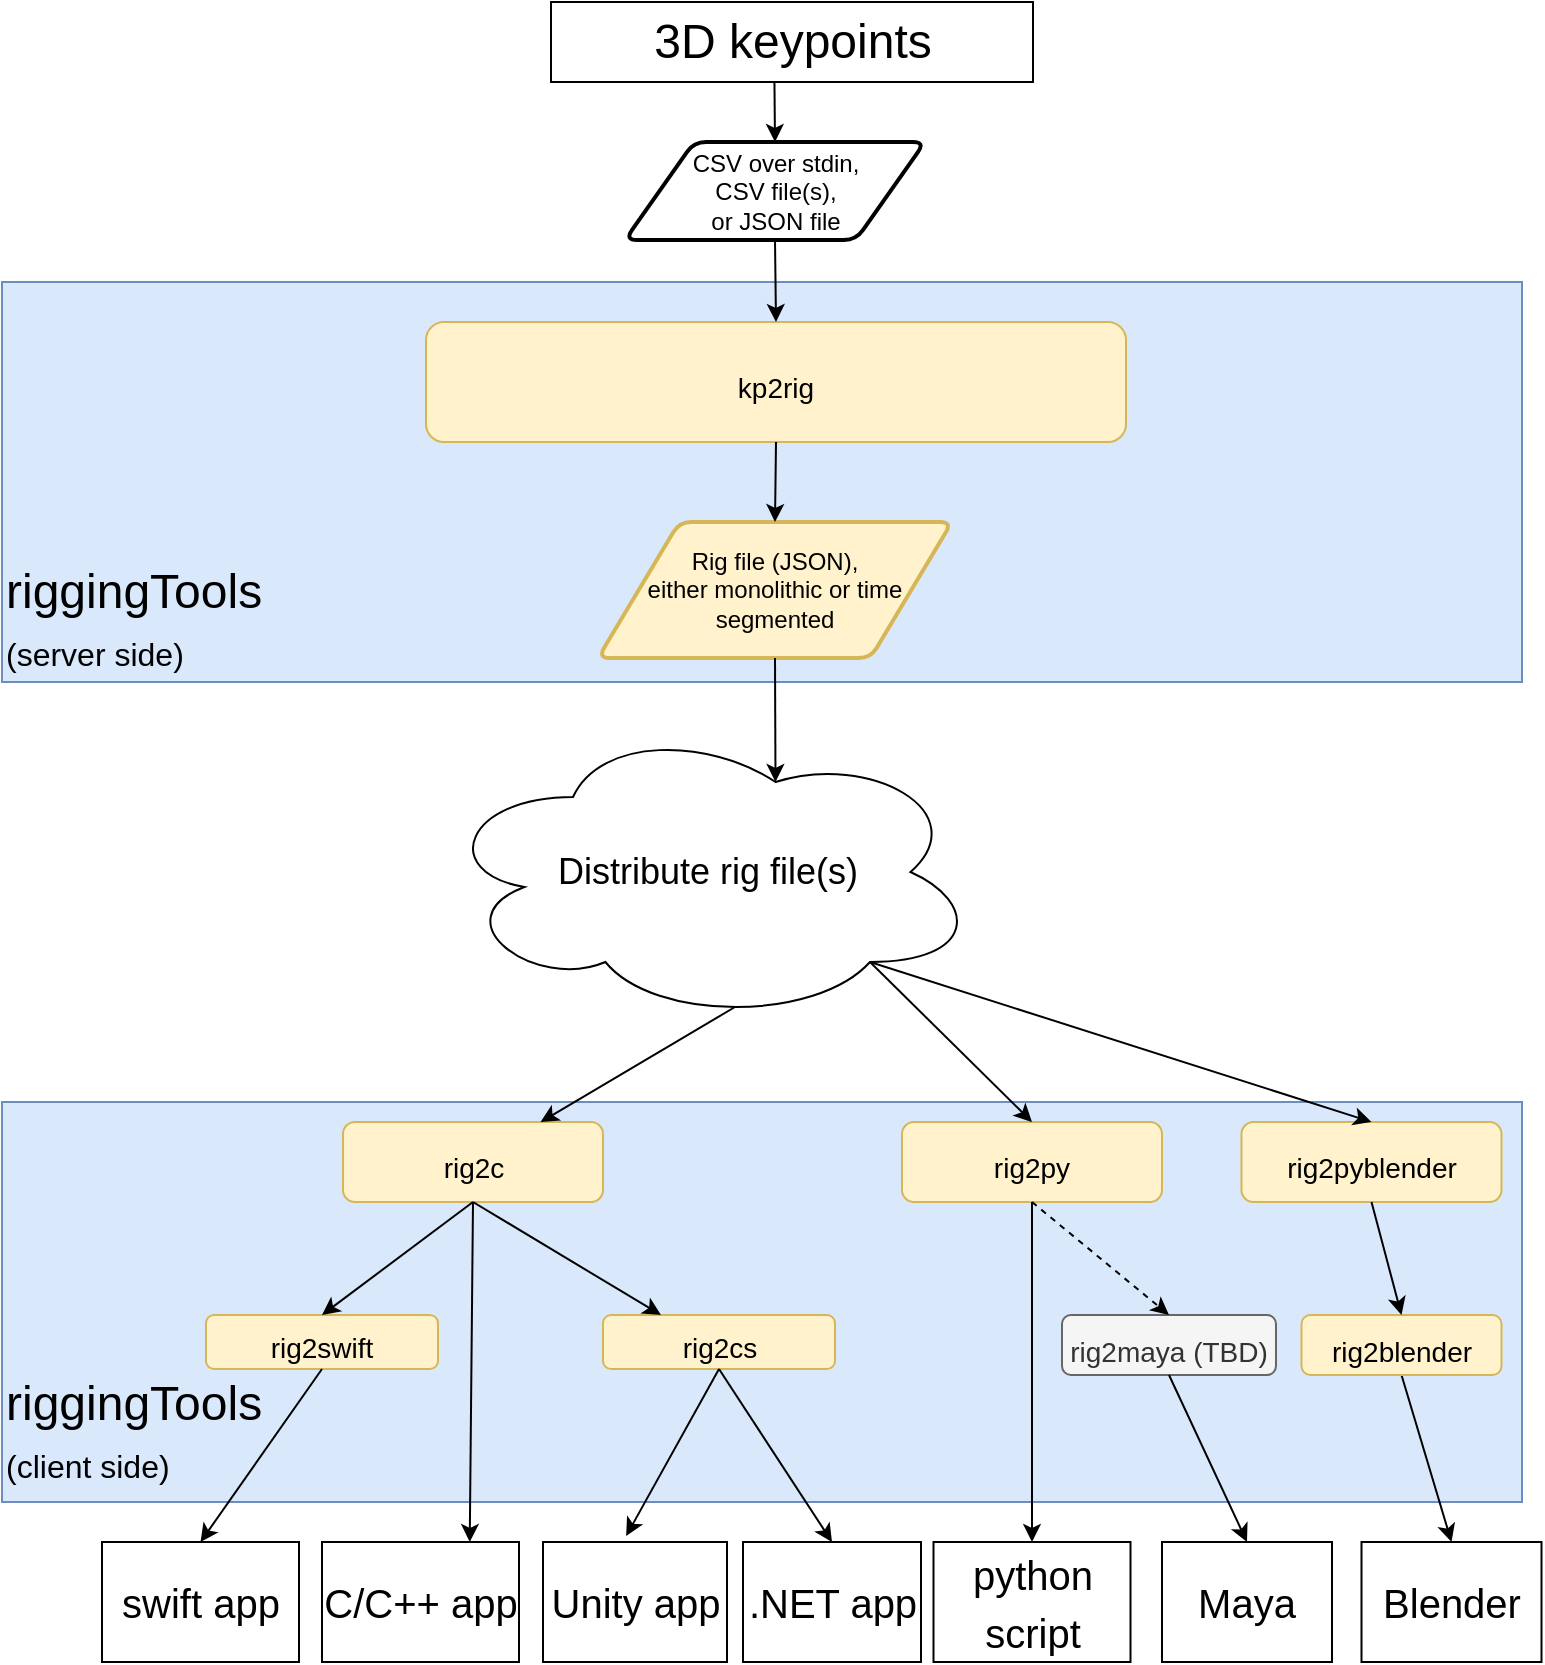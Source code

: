 <mxfile version="13.1.5" type="device"><diagram id="k1qqJErUb6icCIDbzANZ" name="Page-1"><mxGraphModel dx="1484" dy="1050" grid="1" gridSize="10" guides="1" tooltips="1" connect="1" arrows="1" fold="1" page="1" pageScale="1" pageWidth="850" pageHeight="1100" math="0" shadow="0"><root><mxCell id="0"/><mxCell id="1" parent="0"/><mxCell id="xDI0QbN_gcF1jml7bGXz-11" value="" style="rounded=0;whiteSpace=wrap;html=1;fillColor=#dae8fc;fontSize=24;align=left;strokeColor=#6c8ebf;" parent="1" vertex="1"><mxGeometry y="290" width="760" height="200" as="geometry"/></mxCell><mxCell id="xDI0QbN_gcF1jml7bGXz-10" value="&lt;span style=&quot;white-space: normal&quot;&gt;3D keypoints&lt;/span&gt;" style="rounded=0;whiteSpace=wrap;html=1;fillColor=#F8EBFF;fontSize=24;align=center;strokeColor=#9673a6;" parent="1" vertex="1"><mxGeometry x="291.5" y="150" width="217" height="40" as="geometry"/></mxCell><mxCell id="xDI0QbN_gcF1jml7bGXz-2" value="CSV over stdin,&lt;br&gt;CSV file(s),&lt;br&gt;or JSON file" style="shape=parallelogram;html=1;strokeWidth=2;perimeter=parallelogramPerimeter;whiteSpace=wrap;rounded=1;arcSize=12;size=0.23;" parent="1" vertex="1"><mxGeometry x="311.5" y="220" width="150" height="49" as="geometry"/></mxCell><mxCell id="xDI0QbN_gcF1jml7bGXz-8" value="riggingTools&lt;br&gt;&lt;font style=&quot;font-size: 16px&quot;&gt;(server side)&lt;/font&gt;" style="text;html=1;strokeColor=none;fillColor=none;align=left;verticalAlign=middle;whiteSpace=wrap;rounded=0;fontSize=24;" parent="1" vertex="1"><mxGeometry y="427" width="260" height="63" as="geometry"/></mxCell><mxCell id="xDI0QbN_gcF1jml7bGXz-15" value="" style="endArrow=classic;html=1;fontSize=24;exitX=0.476;exitY=0.975;exitDx=0;exitDy=0;exitPerimeter=0;" parent="1" edge="1"><mxGeometry width="50" height="50" relative="1" as="geometry"><mxPoint x="386.216" y="189" as="sourcePoint"/><mxPoint x="386.5" y="220" as="targetPoint"/></mxGeometry></mxCell><mxCell id="xDI0QbN_gcF1jml7bGXz-21" value="&lt;span style=&quot;white-space: normal&quot;&gt;&lt;font style=&quot;font-size: 14px&quot;&gt;kp2rig&lt;/font&gt;&lt;/span&gt;" style="rounded=1;whiteSpace=wrap;html=1;fillColor=#fff2cc;fontSize=24;align=center;strokeColor=#d6b656;" parent="1" vertex="1"><mxGeometry x="212" y="310" width="350" height="60" as="geometry"/></mxCell><mxCell id="xDI0QbN_gcF1jml7bGXz-22" value="" style="endArrow=classic;html=1;fontSize=24;entryX=0.5;entryY=0;entryDx=0;entryDy=0;exitX=0.5;exitY=1;exitDx=0;exitDy=0;" parent="1" source="xDI0QbN_gcF1jml7bGXz-2" target="xDI0QbN_gcF1jml7bGXz-21" edge="1"><mxGeometry width="50" height="50" relative="1" as="geometry"><mxPoint x="580" y="260" as="sourcePoint"/><mxPoint x="580" y="290" as="targetPoint"/></mxGeometry></mxCell><mxCell id="xDI0QbN_gcF1jml7bGXz-35" value="Rig file (JSON),&lt;br&gt;either monolithic or time segmented" style="shape=parallelogram;html=1;strokeWidth=2;perimeter=parallelogramPerimeter;whiteSpace=wrap;rounded=1;arcSize=12;size=0.23;fillColor=#fff2cc;strokeColor=#d6b656;" parent="1" vertex="1"><mxGeometry x="298" y="410" width="177" height="68" as="geometry"/></mxCell><mxCell id="xDI0QbN_gcF1jml7bGXz-36" value="" style="endArrow=classic;html=1;fontSize=24;entryX=0.5;entryY=0;entryDx=0;entryDy=0;exitX=0.5;exitY=1;exitDx=0;exitDy=0;" parent="1" source="xDI0QbN_gcF1jml7bGXz-21" target="xDI0QbN_gcF1jml7bGXz-35" edge="1"><mxGeometry width="50" height="50" relative="1" as="geometry"><mxPoint x="60" y="930" as="sourcePoint"/><mxPoint x="110" y="880" as="targetPoint"/></mxGeometry></mxCell><mxCell id="xDI0QbN_gcF1jml7bGXz-37" value="Distribute rig file(s)" style="ellipse;shape=cloud;whiteSpace=wrap;html=1;rounded=0;fillColor=none;fontSize=18;align=center;" parent="1" vertex="1"><mxGeometry x="218" y="510" width="270" height="150" as="geometry"/></mxCell><mxCell id="xDI0QbN_gcF1jml7bGXz-38" value="" style="endArrow=classic;html=1;fontSize=18;entryX=0.625;entryY=0.2;entryDx=0;entryDy=0;entryPerimeter=0;exitX=0.5;exitY=1;exitDx=0;exitDy=0;" parent="1" source="xDI0QbN_gcF1jml7bGXz-35" target="xDI0QbN_gcF1jml7bGXz-37" edge="1"><mxGeometry width="50" height="50" relative="1" as="geometry"><mxPoint x="60" y="930" as="sourcePoint"/><mxPoint x="110" y="880" as="targetPoint"/></mxGeometry></mxCell><mxCell id="xDI0QbN_gcF1jml7bGXz-40" value="" style="rounded=0;whiteSpace=wrap;html=1;fillColor=#dae8fc;fontSize=24;align=left;strokeColor=#6c8ebf;" parent="1" vertex="1"><mxGeometry y="700" width="760" height="200" as="geometry"/></mxCell><mxCell id="xDI0QbN_gcF1jml7bGXz-41" value="riggingTools&lt;br&gt;&lt;font style=&quot;font-size: 16px&quot;&gt;(client side)&lt;/font&gt;" style="text;html=1;strokeColor=none;fillColor=none;align=left;verticalAlign=middle;whiteSpace=wrap;rounded=0;fontSize=24;" parent="1" vertex="1"><mxGeometry y="833.5" width="260" height="63" as="geometry"/></mxCell><mxCell id="xDI0QbN_gcF1jml7bGXz-42" value="&lt;span style=&quot;white-space: normal&quot;&gt;&lt;font style=&quot;font-size: 14px&quot;&gt;rig2c&lt;/font&gt;&lt;/span&gt;" style="rounded=1;whiteSpace=wrap;html=1;fillColor=#fff2cc;fontSize=24;align=center;strokeColor=#d6b656;" parent="1" vertex="1"><mxGeometry x="170.5" y="710" width="130" height="40" as="geometry"/></mxCell><mxCell id="xDI0QbN_gcF1jml7bGXz-50" value="" style="endArrow=classic;html=1;fontSize=18;exitX=0.55;exitY=0.95;exitDx=0;exitDy=0;exitPerimeter=0;" parent="1" source="xDI0QbN_gcF1jml7bGXz-37" target="xDI0QbN_gcF1jml7bGXz-42" edge="1"><mxGeometry width="50" height="50" relative="1" as="geometry"><mxPoint x="395" y="500" as="sourcePoint"/><mxPoint x="396.25" y="550" as="targetPoint"/></mxGeometry></mxCell><mxCell id="xDI0QbN_gcF1jml7bGXz-53" value="&lt;span style=&quot;white-space: normal&quot;&gt;&lt;font style=&quot;font-size: 14px&quot;&gt;rig2py&lt;/font&gt;&lt;/span&gt;" style="rounded=1;whiteSpace=wrap;html=1;fillColor=#fff2cc;fontSize=24;align=center;strokeColor=#d6b656;" parent="1" vertex="1"><mxGeometry x="450" y="710" width="130" height="40" as="geometry"/></mxCell><mxCell id="xDI0QbN_gcF1jml7bGXz-54" value="" style="endArrow=classic;html=1;fontSize=18;exitX=0.8;exitY=0.8;exitDx=0;exitDy=0;exitPerimeter=0;entryX=0.5;entryY=0;entryDx=0;entryDy=0;" parent="1" source="xDI0QbN_gcF1jml7bGXz-37" target="xDI0QbN_gcF1jml7bGXz-53" edge="1"><mxGeometry width="50" height="50" relative="1" as="geometry"><mxPoint x="376.3" y="662.5" as="sourcePoint"/><mxPoint x="357.212" y="712" as="targetPoint"/></mxGeometry></mxCell><mxCell id="xDI0QbN_gcF1jml7bGXz-55" value="&lt;span style=&quot;white-space: normal&quot;&gt;&lt;font style=&quot;font-size: 14px&quot;&gt;rig2cs&lt;/font&gt;&lt;/span&gt;" style="rounded=1;whiteSpace=wrap;html=1;fillColor=#fff2cc;fontSize=24;align=center;strokeColor=#d6b656;" parent="1" vertex="1"><mxGeometry x="300.5" y="806.5" width="116" height="27" as="geometry"/></mxCell><mxCell id="xDI0QbN_gcF1jml7bGXz-57" value="&lt;font style=&quot;font-size: 20px&quot;&gt;C/C++ app&lt;/font&gt;" style="rounded=0;whiteSpace=wrap;html=1;fontSize=24;align=center;" parent="1" vertex="1"><mxGeometry x="160" y="920" width="98.5" height="60" as="geometry"/></mxCell><mxCell id="xDI0QbN_gcF1jml7bGXz-58" value="&lt;font style=&quot;font-size: 20px&quot;&gt;Unity app&lt;/font&gt;" style="rounded=0;whiteSpace=wrap;html=1;fontSize=24;align=center;" parent="1" vertex="1"><mxGeometry x="270.5" y="920" width="92" height="60" as="geometry"/></mxCell><mxCell id="xDI0QbN_gcF1jml7bGXz-59" value="&lt;span style=&quot;white-space: normal&quot;&gt;&lt;font&gt;&lt;span style=&quot;font-size: 14px&quot;&gt;rig2pyblender&lt;/span&gt;&lt;br&gt;&lt;/font&gt;&lt;/span&gt;" style="rounded=1;whiteSpace=wrap;html=1;fillColor=#fff2cc;fontSize=24;align=center;strokeColor=#d6b656;" parent="1" vertex="1"><mxGeometry x="619.75" y="710" width="130" height="40" as="geometry"/></mxCell><mxCell id="xDI0QbN_gcF1jml7bGXz-60" value="&lt;span style=&quot;white-space: normal&quot;&gt;&lt;font style=&quot;font-size: 14px&quot;&gt;rig2maya (TBD)&lt;/font&gt;&lt;/span&gt;" style="rounded=1;whiteSpace=wrap;html=1;fillColor=#f5f5f5;fontSize=24;align=center;strokeColor=#666666;fontColor=#333333;" parent="1" vertex="1"><mxGeometry x="530" y="806.5" width="107" height="30" as="geometry"/></mxCell><mxCell id="xDI0QbN_gcF1jml7bGXz-61" value="&lt;font style=&quot;font-size: 20px&quot;&gt;python script&lt;/font&gt;" style="rounded=0;whiteSpace=wrap;html=1;fontSize=24;align=center;" parent="1" vertex="1"><mxGeometry x="465.75" y="920" width="98.5" height="60" as="geometry"/></mxCell><mxCell id="xDI0QbN_gcF1jml7bGXz-65" value="" style="endArrow=classic;html=1;fontSize=18;exitX=0.5;exitY=1;exitDx=0;exitDy=0;entryX=0.75;entryY=0;entryDx=0;entryDy=0;" parent="1" source="xDI0QbN_gcF1jml7bGXz-42" target="xDI0QbN_gcF1jml7bGXz-57" edge="1"><mxGeometry width="50" height="50" relative="1" as="geometry"><mxPoint x="446.8" y="692.5" as="sourcePoint"/><mxPoint x="416.673" y="742" as="targetPoint"/></mxGeometry></mxCell><mxCell id="xDI0QbN_gcF1jml7bGXz-66" value="" style="endArrow=classic;html=1;fontSize=18;exitX=0.5;exitY=1;exitDx=0;exitDy=0;entryX=0.25;entryY=0;entryDx=0;entryDy=0;" parent="1" source="xDI0QbN_gcF1jml7bGXz-42" target="xDI0QbN_gcF1jml7bGXz-55" edge="1"><mxGeometry width="50" height="50" relative="1" as="geometry"><mxPoint x="456.8" y="702.5" as="sourcePoint"/><mxPoint x="426.673" y="752" as="targetPoint"/></mxGeometry></mxCell><mxCell id="xDI0QbN_gcF1jml7bGXz-67" value="" style="endArrow=classic;html=1;fontSize=18;exitX=0.5;exitY=1;exitDx=0;exitDy=0;entryX=0.452;entryY=-0.05;entryDx=0;entryDy=0;entryPerimeter=0;" parent="1" source="xDI0QbN_gcF1jml7bGXz-55" target="xDI0QbN_gcF1jml7bGXz-58" edge="1"><mxGeometry width="50" height="50" relative="1" as="geometry"><mxPoint x="466.8" y="712.5" as="sourcePoint"/><mxPoint x="436.673" y="762" as="targetPoint"/></mxGeometry></mxCell><mxCell id="xDI0QbN_gcF1jml7bGXz-68" value="" style="endArrow=classic;html=1;fontSize=18;exitX=0.8;exitY=0.8;exitDx=0;exitDy=0;entryX=0.5;entryY=0;entryDx=0;entryDy=0;exitPerimeter=0;" parent="1" source="xDI0QbN_gcF1jml7bGXz-37" target="xDI0QbN_gcF1jml7bGXz-59" edge="1"><mxGeometry width="50" height="50" relative="1" as="geometry"><mxPoint x="404" y="857" as="sourcePoint"/><mxPoint x="632.5" y="702" as="targetPoint"/></mxGeometry></mxCell><mxCell id="xDI0QbN_gcF1jml7bGXz-69" value="" style="endArrow=classic;html=1;fontSize=18;exitX=0.5;exitY=1;exitDx=0;exitDy=0;entryX=0.5;entryY=0;entryDx=0;entryDy=0;dashed=1;" parent="1" source="xDI0QbN_gcF1jml7bGXz-53" target="xDI0QbN_gcF1jml7bGXz-60" edge="1"><mxGeometry width="50" height="50" relative="1" as="geometry"><mxPoint x="599.75" y="742" as="sourcePoint"/><mxPoint x="653.75" y="775" as="targetPoint"/></mxGeometry></mxCell><mxCell id="xDI0QbN_gcF1jml7bGXz-70" value="&lt;font style=&quot;font-size: 20px&quot;&gt;Blender&lt;/font&gt;" style="rounded=0;whiteSpace=wrap;html=1;fontSize=24;align=center;" parent="1" vertex="1"><mxGeometry x="679.75" y="920" width="90" height="60" as="geometry"/></mxCell><mxCell id="xDI0QbN_gcF1jml7bGXz-71" value="&lt;font style=&quot;font-size: 20px&quot;&gt;Maya&lt;/font&gt;" style="rounded=0;whiteSpace=wrap;html=1;fontSize=24;align=center;" parent="1" vertex="1"><mxGeometry x="580" y="920" width="85" height="60" as="geometry"/></mxCell><mxCell id="xDI0QbN_gcF1jml7bGXz-72" value="" style="endArrow=classic;html=1;fontSize=18;exitX=0.5;exitY=1;exitDx=0;exitDy=0;entryX=0.5;entryY=0;entryDx=0;entryDy=0;" parent="1" source="DamlobgB2VLYxWjWgITg-5" target="xDI0QbN_gcF1jml7bGXz-70" edge="1"><mxGeometry width="50" height="50" relative="1" as="geometry"><mxPoint x="599.75" y="742" as="sourcePoint"/><mxPoint x="653.75" y="775" as="targetPoint"/></mxGeometry></mxCell><mxCell id="xDI0QbN_gcF1jml7bGXz-73" value="" style="endArrow=classic;html=1;fontSize=18;exitX=0.5;exitY=1;exitDx=0;exitDy=0;entryX=0.5;entryY=0;entryDx=0;entryDy=0;" parent="1" source="xDI0QbN_gcF1jml7bGXz-60" target="xDI0QbN_gcF1jml7bGXz-71" edge="1"><mxGeometry width="50" height="50" relative="1" as="geometry"><mxPoint x="769.75" y="782.5" as="sourcePoint"/><mxPoint x="603.75" y="919" as="targetPoint"/></mxGeometry></mxCell><mxCell id="xDI0QbN_gcF1jml7bGXz-75" value="" style="endArrow=classic;html=1;fontSize=18;exitX=0.5;exitY=1;exitDx=0;exitDy=0;entryX=0.5;entryY=0;entryDx=0;entryDy=0;" parent="1" source="xDI0QbN_gcF1jml7bGXz-53" target="xDI0QbN_gcF1jml7bGXz-61" edge="1"><mxGeometry width="50" height="50" relative="1" as="geometry"><mxPoint x="298.75" y="742" as="sourcePoint"/><mxPoint x="292.743" y="1000" as="targetPoint"/></mxGeometry></mxCell><mxCell id="qGt4_ZV77s2kbDm6UXLL-1" value="&lt;span style=&quot;white-space: normal&quot;&gt;3D keypoints&lt;/span&gt;" style="rounded=0;whiteSpace=wrap;html=1;fontSize=24;align=center;" parent="1" vertex="1"><mxGeometry x="274.5" y="150" width="241" height="40" as="geometry"/></mxCell><mxCell id="DamlobgB2VLYxWjWgITg-1" value="&lt;font style=&quot;font-size: 20px&quot;&gt;.NET app&lt;/font&gt;" style="rounded=0;whiteSpace=wrap;html=1;fontSize=24;align=center;" vertex="1" parent="1"><mxGeometry x="370.5" y="920" width="89" height="60" as="geometry"/></mxCell><mxCell id="DamlobgB2VLYxWjWgITg-2" value="" style="endArrow=classic;html=1;fontSize=18;exitX=0.5;exitY=1;exitDx=0;exitDy=0;entryX=0.5;entryY=0;entryDx=0;entryDy=0;" edge="1" parent="1" source="xDI0QbN_gcF1jml7bGXz-55" target="DamlobgB2VLYxWjWgITg-1"><mxGeometry width="50" height="50" relative="1" as="geometry"><mxPoint x="383" y="843.5" as="sourcePoint"/><mxPoint x="341.124" y="927" as="targetPoint"/></mxGeometry></mxCell><mxCell id="DamlobgB2VLYxWjWgITg-5" value="&lt;span style=&quot;white-space: normal&quot;&gt;&lt;font&gt;&lt;span style=&quot;font-size: 14px&quot;&gt;rig2blender&lt;/span&gt;&lt;br&gt;&lt;/font&gt;&lt;/span&gt;" style="rounded=1;whiteSpace=wrap;html=1;fillColor=#fff2cc;fontSize=24;align=center;strokeColor=#d6b656;" vertex="1" parent="1"><mxGeometry x="649.75" y="806.5" width="100" height="30" as="geometry"/></mxCell><mxCell id="DamlobgB2VLYxWjWgITg-6" value="" style="endArrow=classic;html=1;fontSize=18;exitX=0.5;exitY=1;exitDx=0;exitDy=0;entryX=0.5;entryY=0;entryDx=0;entryDy=0;" edge="1" parent="1" source="xDI0QbN_gcF1jml7bGXz-59" target="DamlobgB2VLYxWjWgITg-5"><mxGeometry width="50" height="50" relative="1" as="geometry"><mxPoint x="719.75" y="880" as="sourcePoint"/><mxPoint x="734.75" y="930" as="targetPoint"/></mxGeometry></mxCell><mxCell id="DamlobgB2VLYxWjWgITg-7" value="&lt;font style=&quot;font-size: 20px&quot;&gt;swift app&lt;/font&gt;" style="rounded=0;whiteSpace=wrap;html=1;fontSize=24;align=center;" vertex="1" parent="1"><mxGeometry x="50" y="920" width="98.5" height="60" as="geometry"/></mxCell><mxCell id="DamlobgB2VLYxWjWgITg-8" value="&lt;span style=&quot;white-space: normal&quot;&gt;&lt;font style=&quot;font-size: 14px&quot;&gt;rig2swift&lt;/font&gt;&lt;/span&gt;" style="rounded=1;whiteSpace=wrap;html=1;fillColor=#fff2cc;fontSize=24;align=center;strokeColor=#d6b656;" vertex="1" parent="1"><mxGeometry x="102" y="806.5" width="116" height="27" as="geometry"/></mxCell><mxCell id="DamlobgB2VLYxWjWgITg-9" value="" style="endArrow=classic;html=1;fontSize=18;exitX=0.5;exitY=1;exitDx=0;exitDy=0;entryX=0.5;entryY=0;entryDx=0;entryDy=0;" edge="1" parent="1" source="xDI0QbN_gcF1jml7bGXz-42" target="DamlobgB2VLYxWjWgITg-8"><mxGeometry width="50" height="50" relative="1" as="geometry"><mxPoint x="368.5" y="843.5" as="sourcePoint"/><mxPoint x="322.084" y="927" as="targetPoint"/></mxGeometry></mxCell><mxCell id="DamlobgB2VLYxWjWgITg-10" value="" style="endArrow=classic;html=1;fontSize=18;exitX=0.5;exitY=1;exitDx=0;exitDy=0;entryX=0.5;entryY=0;entryDx=0;entryDy=0;" edge="1" parent="1" source="DamlobgB2VLYxWjWgITg-8" target="DamlobgB2VLYxWjWgITg-7"><mxGeometry width="50" height="50" relative="1" as="geometry"><mxPoint x="245.5" y="760" as="sourcePoint"/><mxPoint x="170" y="816.5" as="targetPoint"/></mxGeometry></mxCell></root></mxGraphModel></diagram></mxfile>